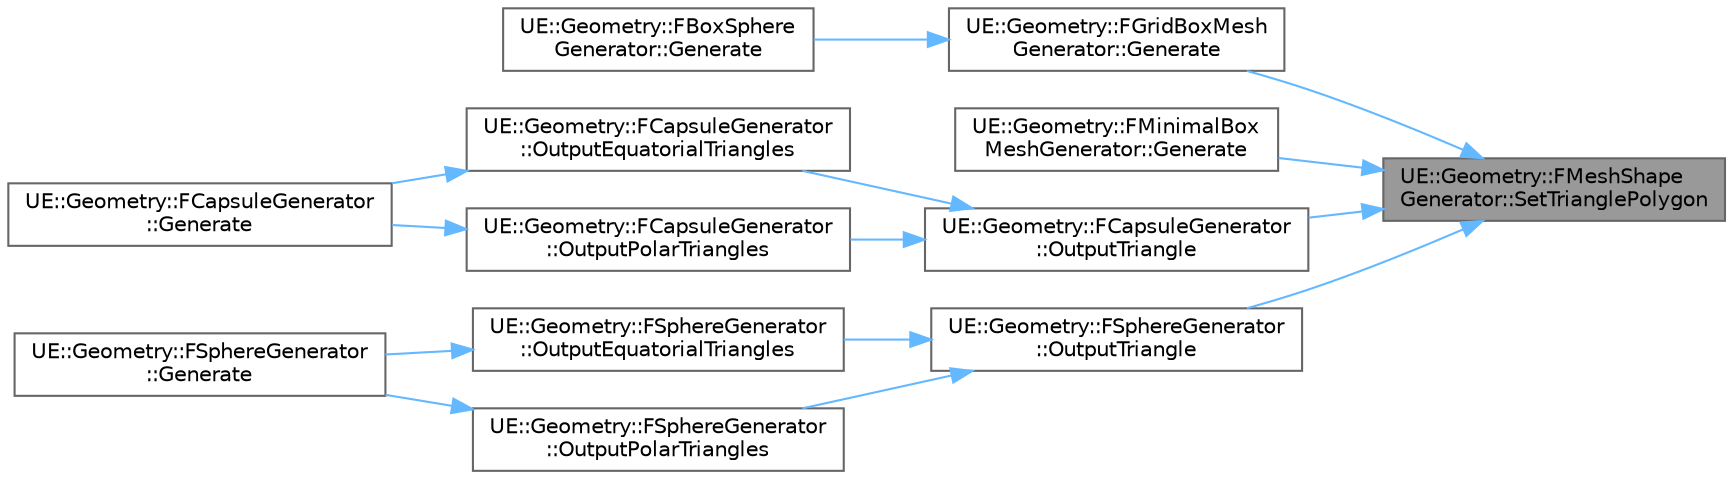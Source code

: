 digraph "UE::Geometry::FMeshShapeGenerator::SetTrianglePolygon"
{
 // INTERACTIVE_SVG=YES
 // LATEX_PDF_SIZE
  bgcolor="transparent";
  edge [fontname=Helvetica,fontsize=10,labelfontname=Helvetica,labelfontsize=10];
  node [fontname=Helvetica,fontsize=10,shape=box,height=0.2,width=0.4];
  rankdir="RL";
  Node1 [id="Node000001",label="UE::Geometry::FMeshShape\lGenerator::SetTrianglePolygon",height=0.2,width=0.4,color="gray40", fillcolor="grey60", style="filled", fontcolor="black",tooltip=" "];
  Node1 -> Node2 [id="edge1_Node000001_Node000002",dir="back",color="steelblue1",style="solid",tooltip=" "];
  Node2 [id="Node000002",label="UE::Geometry::FGridBoxMesh\lGenerator::Generate",height=0.2,width=0.4,color="grey40", fillcolor="white", style="filled",URL="$d7/d87/classUE_1_1Geometry_1_1FGridBoxMeshGenerator.html#ac1e60446ca88be9d67a06a5d8d2dcfce",tooltip="Generate the mesh."];
  Node2 -> Node3 [id="edge2_Node000002_Node000003",dir="back",color="steelblue1",style="solid",tooltip=" "];
  Node3 [id="Node000003",label="UE::Geometry::FBoxSphere\lGenerator::Generate",height=0.2,width=0.4,color="grey40", fillcolor="white", style="filled",URL="$d0/dcc/classUE_1_1Geometry_1_1FBoxSphereGenerator.html#a3034582f7e1a8b50323b797676fe3f88",tooltip="Generate the mesh."];
  Node1 -> Node4 [id="edge3_Node000001_Node000004",dir="back",color="steelblue1",style="solid",tooltip=" "];
  Node4 [id="Node000004",label="UE::Geometry::FMinimalBox\lMeshGenerator::Generate",height=0.2,width=0.4,color="grey40", fillcolor="white", style="filled",URL="$d8/ded/classUE_1_1Geometry_1_1FMinimalBoxMeshGenerator.html#a77138fe0bbbe1ff69d0b2fb8ea46e58b",tooltip="Generate the mesh."];
  Node1 -> Node5 [id="edge4_Node000001_Node000005",dir="back",color="steelblue1",style="solid",tooltip=" "];
  Node5 [id="Node000005",label="UE::Geometry::FCapsuleGenerator\l::OutputTriangle",height=0.2,width=0.4,color="grey40", fillcolor="white", style="filled",URL="$d1/d57/classUE_1_1Geometry_1_1FCapsuleGenerator.html#a63c1115478486c91d209d5c46fc0962c",tooltip=" "];
  Node5 -> Node6 [id="edge5_Node000005_Node000006",dir="back",color="steelblue1",style="solid",tooltip=" "];
  Node6 [id="Node000006",label="UE::Geometry::FCapsuleGenerator\l::OutputEquatorialTriangles",height=0.2,width=0.4,color="grey40", fillcolor="white", style="filled",URL="$d1/d57/classUE_1_1Geometry_1_1FCapsuleGenerator.html#aeb6731f3c5aa8fde8363ef932ea20853",tooltip=" "];
  Node6 -> Node7 [id="edge6_Node000006_Node000007",dir="back",color="steelblue1",style="solid",tooltip=" "];
  Node7 [id="Node000007",label="UE::Geometry::FCapsuleGenerator\l::Generate",height=0.2,width=0.4,color="grey40", fillcolor="white", style="filled",URL="$d1/d57/classUE_1_1Geometry_1_1FCapsuleGenerator.html#a99ef474547301dec8f026f5403faa7a7",tooltip="Generate the mesh."];
  Node5 -> Node8 [id="edge7_Node000005_Node000008",dir="back",color="steelblue1",style="solid",tooltip=" "];
  Node8 [id="Node000008",label="UE::Geometry::FCapsuleGenerator\l::OutputPolarTriangles",height=0.2,width=0.4,color="grey40", fillcolor="white", style="filled",URL="$d1/d57/classUE_1_1Geometry_1_1FCapsuleGenerator.html#a33d49ef00e3bc9a47e0f84e36a8d7d2d",tooltip=" "];
  Node8 -> Node7 [id="edge8_Node000008_Node000007",dir="back",color="steelblue1",style="solid",tooltip=" "];
  Node1 -> Node9 [id="edge9_Node000001_Node000009",dir="back",color="steelblue1",style="solid",tooltip=" "];
  Node9 [id="Node000009",label="UE::Geometry::FSphereGenerator\l::OutputTriangle",height=0.2,width=0.4,color="grey40", fillcolor="white", style="filled",URL="$d1/d0c/classUE_1_1Geometry_1_1FSphereGenerator.html#a5025f7c695b83ba80d78cbb686a2e1a8",tooltip=" "];
  Node9 -> Node10 [id="edge10_Node000009_Node000010",dir="back",color="steelblue1",style="solid",tooltip=" "];
  Node10 [id="Node000010",label="UE::Geometry::FSphereGenerator\l::OutputEquatorialTriangles",height=0.2,width=0.4,color="grey40", fillcolor="white", style="filled",URL="$d1/d0c/classUE_1_1Geometry_1_1FSphereGenerator.html#a3fcff967abc5b62f5756df452299e49f",tooltip=" "];
  Node10 -> Node11 [id="edge11_Node000010_Node000011",dir="back",color="steelblue1",style="solid",tooltip=" "];
  Node11 [id="Node000011",label="UE::Geometry::FSphereGenerator\l::Generate",height=0.2,width=0.4,color="grey40", fillcolor="white", style="filled",URL="$d1/d0c/classUE_1_1Geometry_1_1FSphereGenerator.html#a05d26497304a8de46844b5392c816c13",tooltip="Generate the mesh."];
  Node9 -> Node12 [id="edge12_Node000009_Node000012",dir="back",color="steelblue1",style="solid",tooltip=" "];
  Node12 [id="Node000012",label="UE::Geometry::FSphereGenerator\l::OutputPolarTriangles",height=0.2,width=0.4,color="grey40", fillcolor="white", style="filled",URL="$d1/d0c/classUE_1_1Geometry_1_1FSphereGenerator.html#a3f69d5d2012bfa08a2a2c96b2aa2ce96",tooltip=" "];
  Node12 -> Node11 [id="edge13_Node000012_Node000011",dir="back",color="steelblue1",style="solid",tooltip=" "];
}
